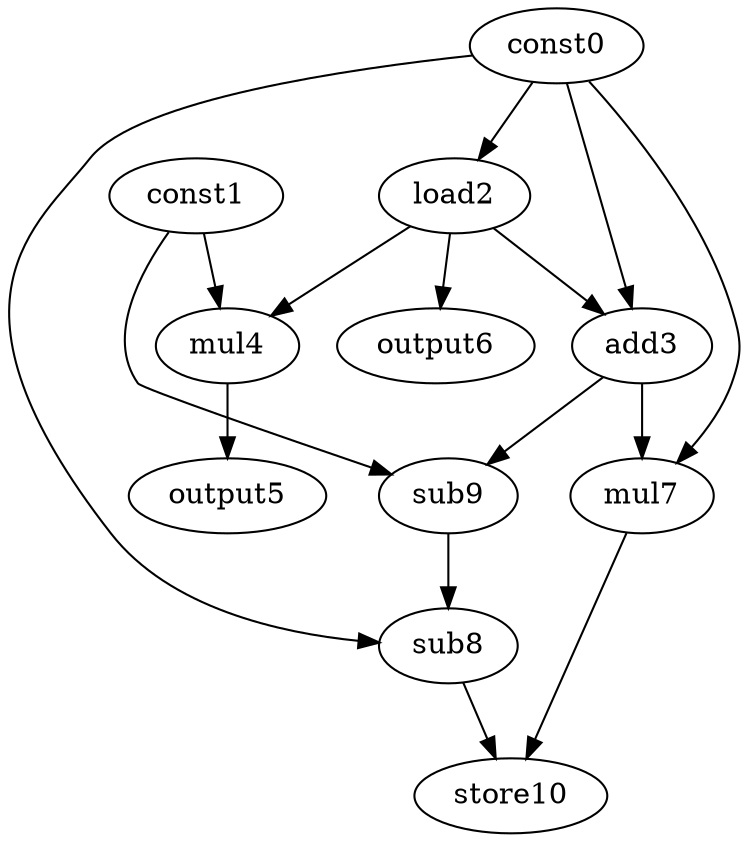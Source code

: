 digraph G { 
const0[opcode=const]; 
const1[opcode=const]; 
load2[opcode=load]; 
add3[opcode=add]; 
mul4[opcode=mul]; 
output5[opcode=output]; 
output6[opcode=output]; 
mul7[opcode=mul]; 
sub8[opcode=sub]; 
sub9[opcode=sub]; 
store10[opcode=store]; 
const0->load2[operand=0];
const0->add3[operand=0];
load2->add3[operand=1];
const1->mul4[operand=0];
load2->mul4[operand=1];
load2->output6[operand=0];
mul4->output5[operand=0];
const0->mul7[operand=0];
add3->mul7[operand=1];
const1->sub9[operand=0];
add3->sub9[operand=1];
const0->sub8[operand=0];
sub9->sub8[operand=1];
sub8->store10[operand=0];
mul7->store10[operand=1];
}
